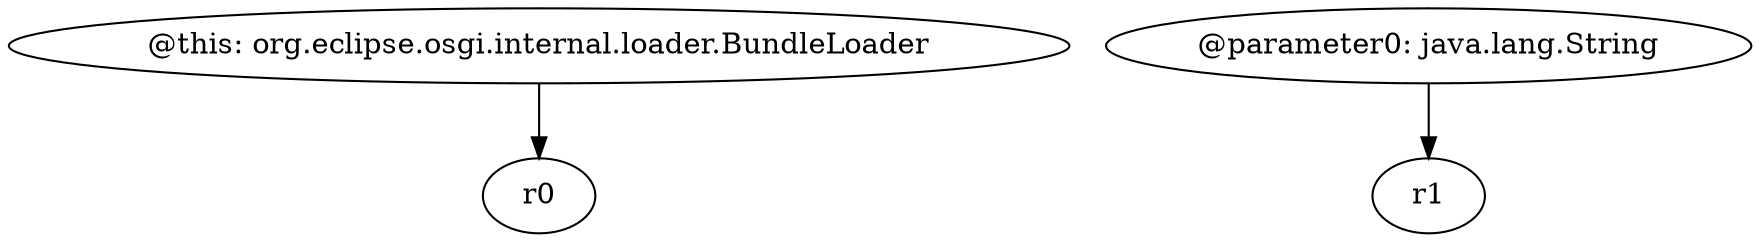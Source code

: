 digraph g {
0[label="@this: org.eclipse.osgi.internal.loader.BundleLoader"]
1[label="r0"]
0->1[label=""]
2[label="@parameter0: java.lang.String"]
3[label="r1"]
2->3[label=""]
}